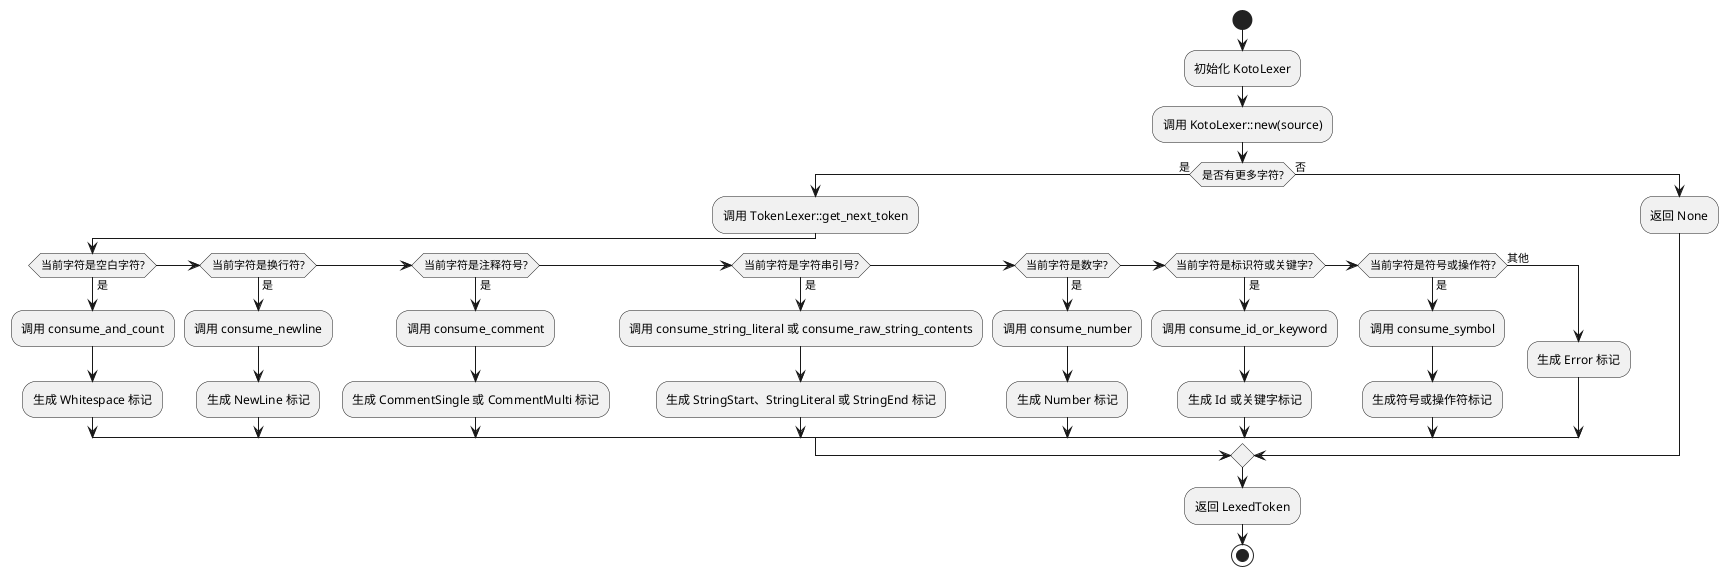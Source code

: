 @startuml
start

:初始化 KotoLexer;
:调用 KotoLexer::new(source);

if (是否有更多字符?) then (是)
  :调用 TokenLexer::get_next_token;
  if (当前字符是空白字符?) then (是)
    :调用 consume_and_count;
    :生成 Whitespace 标记;
  else if (当前字符是换行符?) then (是)
    :调用 consume_newline;
    :生成 NewLine 标记;
  else if (当前字符是注释符号?) then (是)
    :调用 consume_comment;
    :生成 CommentSingle 或 CommentMulti 标记;
  else if (当前字符是字符串引号?) then (是)
    :调用 consume_string_literal 或 consume_raw_string_contents;
    :生成 StringStart、StringLiteral 或 StringEnd 标记;
  else if (当前字符是数字?) then (是)
    :调用 consume_number;
    :生成 Number 标记;
  else if (当前字符是标识符或关键字?) then (是)
    :调用 consume_id_or_keyword;
    :生成 Id 或关键字标记;
  else if (当前字符是符号或操作符?) then (是)
    :调用 consume_symbol;
    :生成符号或操作符标记;
  else (其他)
    :生成 Error 标记;
  endif
else (否)
  :返回 None;
endif

:返回 LexedToken;

stop

@enduml